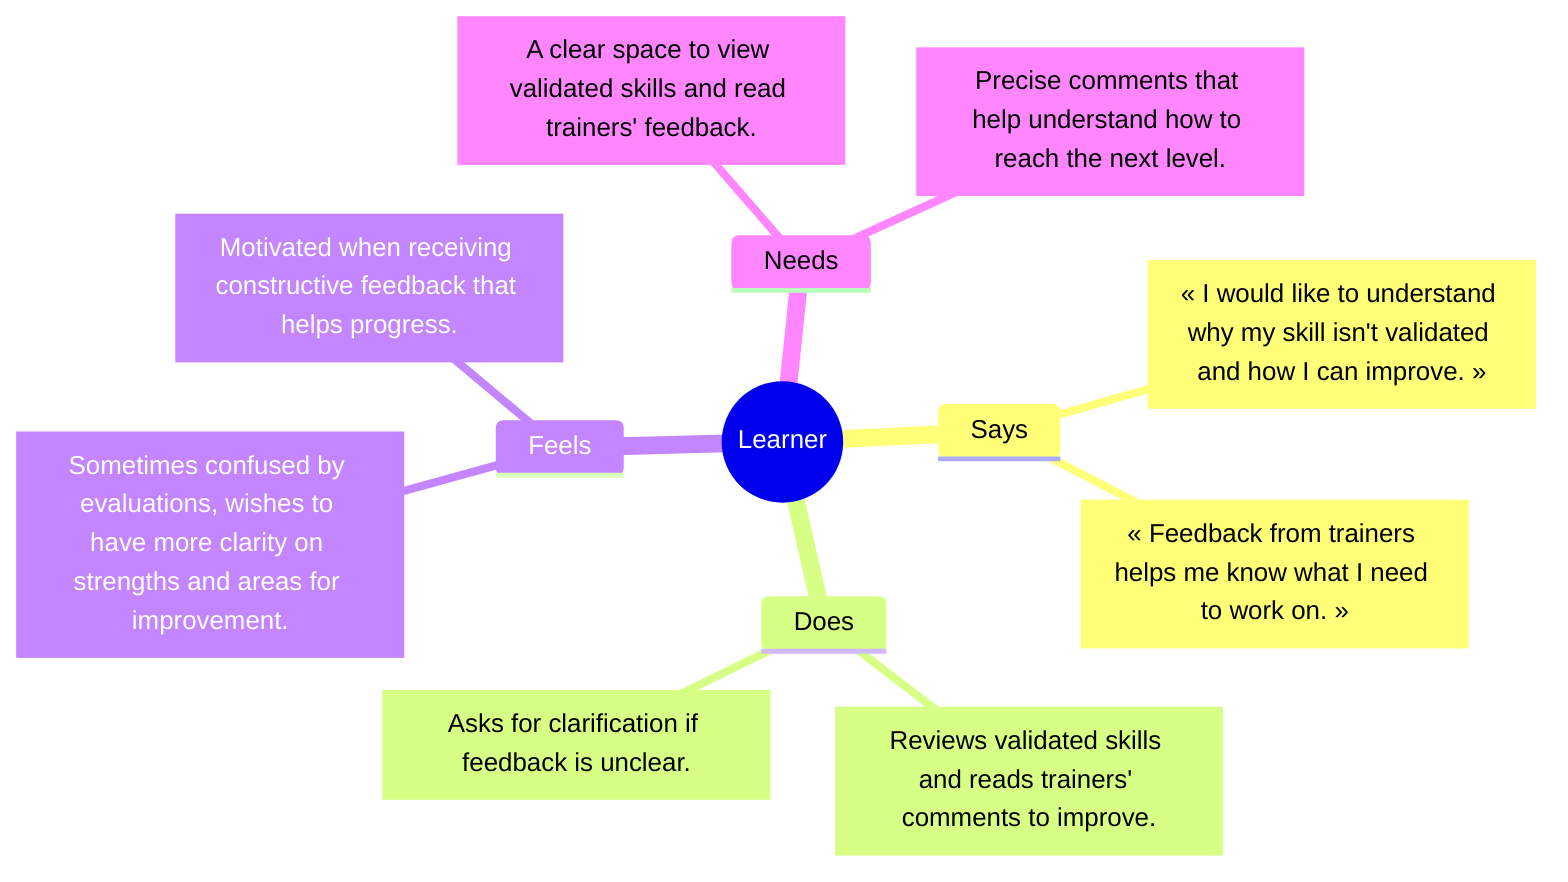 mindmap
  root((Learner))
    Says
      Says["« I would like to understand why my skill isn't validated and how I can improve. »"]
      Says["« Feedback from trainers helps me know what I need to work on. »"]

    Does
      Does["Reviews validated skills and reads trainers' comments to improve."]
      Does["Asks for clarification if feedback is unclear."]
    Feels
      Feels["Sometimes confused by evaluations, wishes to have more clarity on strengths and areas for improvement."]
      Feels["Motivated when receiving constructive feedback that helps progress."]
    Needs
      Needs["A clear space to view validated skills and read trainers' feedback."]
      Needs["Precise comments that help understand how to reach the next level."]